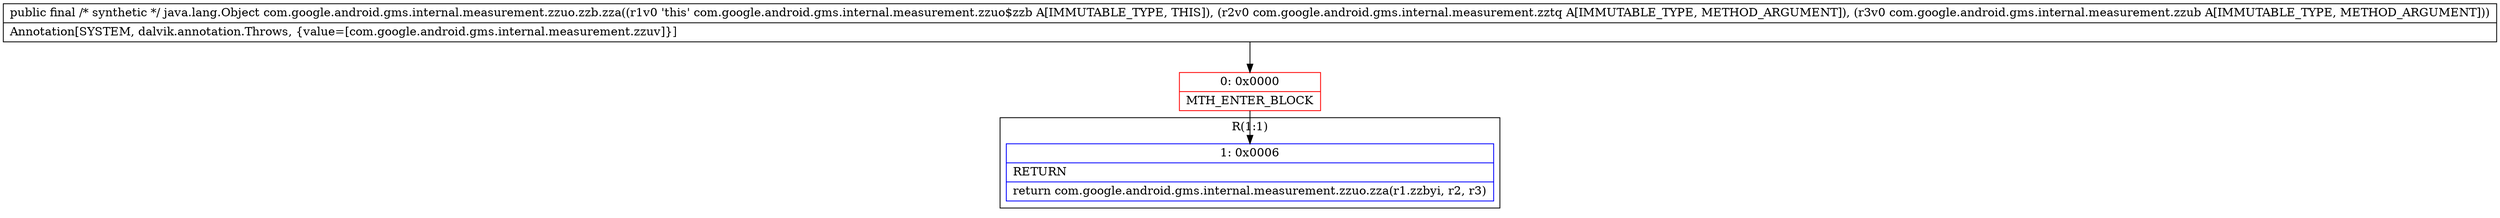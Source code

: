 digraph "CFG forcom.google.android.gms.internal.measurement.zzuo.zzb.zza(Lcom\/google\/android\/gms\/internal\/measurement\/zztq;Lcom\/google\/android\/gms\/internal\/measurement\/zzub;)Ljava\/lang\/Object;" {
subgraph cluster_Region_679680172 {
label = "R(1:1)";
node [shape=record,color=blue];
Node_1 [shape=record,label="{1\:\ 0x0006|RETURN\l|return com.google.android.gms.internal.measurement.zzuo.zza(r1.zzbyi, r2, r3)\l}"];
}
Node_0 [shape=record,color=red,label="{0\:\ 0x0000|MTH_ENTER_BLOCK\l}"];
MethodNode[shape=record,label="{public final \/* synthetic *\/ java.lang.Object com.google.android.gms.internal.measurement.zzuo.zzb.zza((r1v0 'this' com.google.android.gms.internal.measurement.zzuo$zzb A[IMMUTABLE_TYPE, THIS]), (r2v0 com.google.android.gms.internal.measurement.zztq A[IMMUTABLE_TYPE, METHOD_ARGUMENT]), (r3v0 com.google.android.gms.internal.measurement.zzub A[IMMUTABLE_TYPE, METHOD_ARGUMENT]))  | Annotation[SYSTEM, dalvik.annotation.Throws, \{value=[com.google.android.gms.internal.measurement.zzuv]\}]\l}"];
MethodNode -> Node_0;
Node_0 -> Node_1;
}

